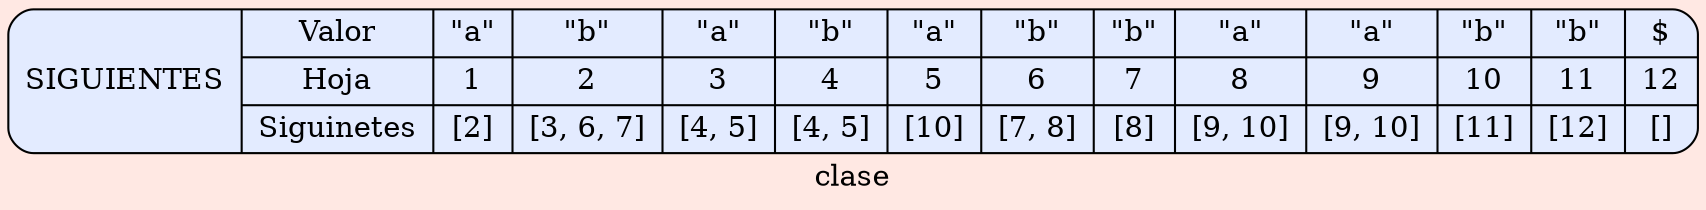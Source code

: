 digraph structs { 
  bgcolor = "#FFE8E3"   
 node [shape=Mrecord fillcolor="#E3EBFF" style =filled];
label ="clase"
struct1 [label="SIGUIENTES| { Valor | Hoja| Siguinetes } | 
{ \"a\"| 1 | [2]}|
{ \"b\"| 2 | [3, 6, 7]}|
{ \"a\"| 3 | [4, 5]}|
{ \"b\"| 4 | [4, 5]}|
{ \"a\"| 5 | [10]}|
{ \"b\"| 6 | [7, 8]}|
{ \"b\"| 7 | [8]}|
{ \"a\"| 8 | [9, 10]}|
{ \"a\"| 9 | [9, 10]}|
{ \"b\"| 10 | [11]}|
{ \"b\"| 11 | [12]}|
{ $| 12 | []}
"];
 }